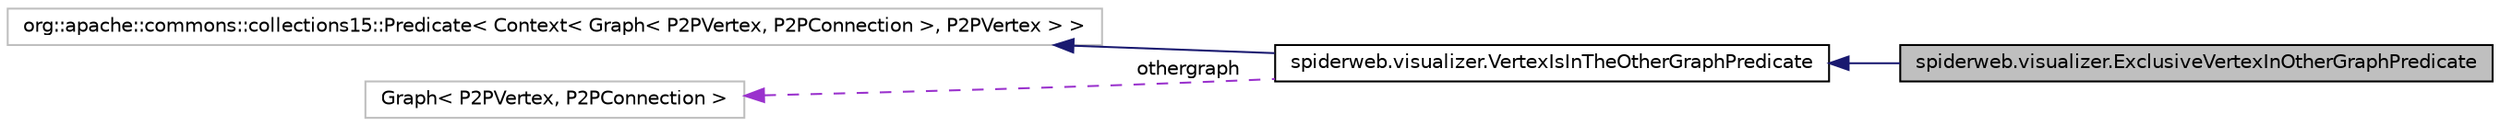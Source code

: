 digraph G
{
  edge [fontname="Helvetica",fontsize="10",labelfontname="Helvetica",labelfontsize="10"];
  node [fontname="Helvetica",fontsize="10",shape=record];
  rankdir=LR;
  Node1 [label="spiderweb.visualizer.ExclusiveVertexInOtherGraphPredicate",height=0.2,width=0.4,color="black", fillcolor="grey75", style="filled" fontcolor="black"];
  Node2 -> Node1 [dir=back,color="midnightblue",fontsize="10",style="solid",fontname="Helvetica"];
  Node2 [label="spiderweb.visualizer.VertexIsInTheOtherGraphPredicate",height=0.2,width=0.4,color="black", fillcolor="white", style="filled",URL="$classspiderweb_1_1visualizer_1_1_vertex_is_in_the_other_graph_predicate.html"];
  Node3 -> Node2 [dir=back,color="midnightblue",fontsize="10",style="solid",fontname="Helvetica"];
  Node3 [label="org::apache::commons::collections15::Predicate\< Context\< Graph\< P2PVertex, P2PConnection \>, P2PVertex \> \>",height=0.2,width=0.4,color="grey75", fillcolor="white", style="filled"];
  Node4 -> Node2 [dir=back,color="darkorchid3",fontsize="10",style="dashed",label="othergraph",fontname="Helvetica"];
  Node4 [label="Graph\< P2PVertex, P2PConnection \>",height=0.2,width=0.4,color="grey75", fillcolor="white", style="filled"];
}
